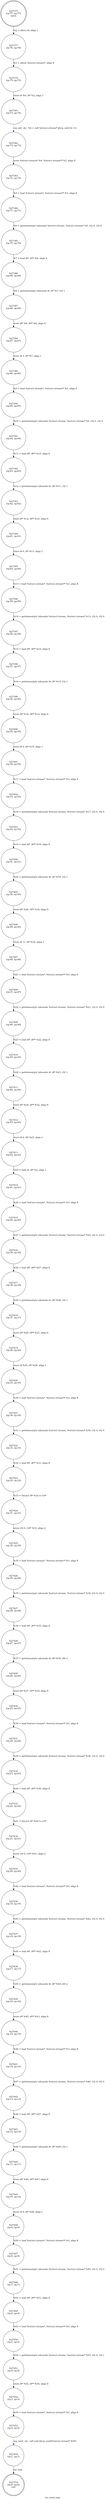 digraph iso_send_msg {
label="iso_send_msg"
27374 [label="N27374\n(rp:0, ep:0)\nexit", shape="doublecircle"]
27375 [label="N27375\n(rp:77, ep:77)\nentry", shape="doublecircle"]
27375 -> 27377 [label="%2 = alloca i8, align 1"]
27377 [label="N27377\n(rp:76, ep:76)", shape="circle"]
27377 -> 27378 [label="%3 = alloca %struct.stream*, align 8"]
27378 [label="N27378\n(rp:75, ep:75)", shape="circle"]
27378 -> 27381 [label="store i8 %0, i8* %2, align 1"]
27381 [label="N27381\n(rp:74, ep:74)", shape="circle"]
27381 -> 27382 [label="tcp_init --@-- %4 = call %struct.stream* @tcp_init(i32 11)", style="dashed", color="blue"]
27382 [label="N27382\n(rp:73, ep:73)", shape="circle"]
27382 -> 27383 [label="store %struct.stream* %4, %struct.stream** %3, align 8"]
27383 [label="N27383\n(rp:72, ep:72)", shape="circle"]
27383 -> 27384 [label="%5 = load %struct.stream*, %struct.stream** %3, align 8"]
27384 [label="N27384\n(rp:71, ep:71)", shape="circle"]
27384 -> 27385 [label="%6 = getelementptr inbounds %struct.stream, %struct.stream* %5, i32 0, i32 0"]
27385 [label="N27385\n(rp:70, ep:70)", shape="circle"]
27385 -> 27386 [label="%7 = load i8*, i8** %6, align 8"]
27386 [label="N27386\n(rp:69, ep:69)", shape="circle"]
27386 -> 27387 [label="%8 = getelementptr inbounds i8, i8* %7, i32 1"]
27387 [label="N27387\n(rp:68, ep:68)", shape="circle"]
27387 -> 27388 [label="store i8* %8, i8** %6, align 8"]
27388 [label="N27388\n(rp:67, ep:67)", shape="circle"]
27388 -> 27389 [label="store i8 3, i8* %7, align 1"]
27389 [label="N27389\n(rp:66, ep:66)", shape="circle"]
27389 -> 27390 [label="%9 = load %struct.stream*, %struct.stream** %3, align 8"]
27390 [label="N27390\n(rp:65, ep:65)", shape="circle"]
27390 -> 27391 [label="%10 = getelementptr inbounds %struct.stream, %struct.stream* %9, i32 0, i32 0"]
27391 [label="N27391\n(rp:64, ep:64)", shape="circle"]
27391 -> 27392 [label="%11 = load i8*, i8** %10, align 8"]
27392 [label="N27392\n(rp:63, ep:63)", shape="circle"]
27392 -> 27393 [label="%12 = getelementptr inbounds i8, i8* %11, i32 1"]
27393 [label="N27393\n(rp:62, ep:62)", shape="circle"]
27393 -> 27394 [label="store i8* %12, i8** %10, align 8"]
27394 [label="N27394\n(rp:61, ep:61)", shape="circle"]
27394 -> 27395 [label="store i8 0, i8* %11, align 1"]
27395 [label="N27395\n(rp:60, ep:60)", shape="circle"]
27395 -> 27396 [label="%13 = load %struct.stream*, %struct.stream** %3, align 8"]
27396 [label="N27396\n(rp:59, ep:59)", shape="circle"]
27396 -> 27397 [label="%14 = getelementptr inbounds %struct.stream, %struct.stream* %13, i32 0, i32 0"]
27397 [label="N27397\n(rp:58, ep:58)", shape="circle"]
27397 -> 27398 [label="%15 = load i8*, i8** %14, align 8"]
27398 [label="N27398\n(rp:57, ep:57)", shape="circle"]
27398 -> 27399 [label="%16 = getelementptr inbounds i8, i8* %15, i32 1"]
27399 [label="N27399\n(rp:56, ep:56)", shape="circle"]
27399 -> 27400 [label="store i8* %16, i8** %14, align 8"]
27400 [label="N27400\n(rp:55, ep:55)", shape="circle"]
27400 -> 27401 [label="store i8 0, i8* %15, align 1"]
27401 [label="N27401\n(rp:54, ep:54)", shape="circle"]
27401 -> 27402 [label="%17 = load %struct.stream*, %struct.stream** %3, align 8"]
27402 [label="N27402\n(rp:53, ep:53)", shape="circle"]
27402 -> 27403 [label="%18 = getelementptr inbounds %struct.stream, %struct.stream* %17, i32 0, i32 0"]
27403 [label="N27403\n(rp:52, ep:52)", shape="circle"]
27403 -> 27404 [label="%19 = load i8*, i8** %18, align 8"]
27404 [label="N27404\n(rp:51, ep:51)", shape="circle"]
27404 -> 27405 [label="%20 = getelementptr inbounds i8, i8* %19, i32 1"]
27405 [label="N27405\n(rp:50, ep:50)", shape="circle"]
27405 -> 27406 [label="store i8* %20, i8** %18, align 8"]
27406 [label="N27406\n(rp:49, ep:49)", shape="circle"]
27406 -> 27407 [label="store i8 11, i8* %19, align 1"]
27407 [label="N27407\n(rp:48, ep:48)", shape="circle"]
27407 -> 27408 [label="%21 = load %struct.stream*, %struct.stream** %3, align 8"]
27408 [label="N27408\n(rp:47, ep:47)", shape="circle"]
27408 -> 27409 [label="%22 = getelementptr inbounds %struct.stream, %struct.stream* %21, i32 0, i32 0"]
27409 [label="N27409\n(rp:46, ep:46)", shape="circle"]
27409 -> 27410 [label="%23 = load i8*, i8** %22, align 8"]
27410 [label="N27410\n(rp:45, ep:45)", shape="circle"]
27410 -> 27411 [label="%24 = getelementptr inbounds i8, i8* %23, i32 1"]
27411 [label="N27411\n(rp:44, ep:44)", shape="circle"]
27411 -> 27412 [label="store i8* %24, i8** %22, align 8"]
27412 [label="N27412\n(rp:43, ep:43)", shape="circle"]
27412 -> 27413 [label="store i8 6, i8* %23, align 1"]
27413 [label="N27413\n(rp:42, ep:42)", shape="circle"]
27413 -> 27414 [label="%25 = load i8, i8* %2, align 1"]
27414 [label="N27414\n(rp:41, ep:41)", shape="circle"]
27414 -> 27415 [label="%26 = load %struct.stream*, %struct.stream** %3, align 8"]
27415 [label="N27415\n(rp:40, ep:40)", shape="circle"]
27415 -> 27416 [label="%27 = getelementptr inbounds %struct.stream, %struct.stream* %26, i32 0, i32 0"]
27416 [label="N27416\n(rp:39, ep:39)", shape="circle"]
27416 -> 27417 [label="%28 = load i8*, i8** %27, align 8"]
27417 [label="N27417\n(rp:38, ep:38)", shape="circle"]
27417 -> 27418 [label="%29 = getelementptr inbounds i8, i8* %28, i32 1"]
27418 [label="N27418\n(rp:37, ep:37)", shape="circle"]
27418 -> 27419 [label="store i8* %29, i8** %27, align 8"]
27419 [label="N27419\n(rp:36, ep:36)", shape="circle"]
27419 -> 27420 [label="store i8 %25, i8* %28, align 1"]
27420 [label="N27420\n(rp:35, ep:35)", shape="circle"]
27420 -> 27421 [label="%30 = load %struct.stream*, %struct.stream** %3, align 8"]
27421 [label="N27421\n(rp:34, ep:34)", shape="circle"]
27421 -> 27422 [label="%31 = getelementptr inbounds %struct.stream, %struct.stream* %30, i32 0, i32 0"]
27422 [label="N27422\n(rp:33, ep:33)", shape="circle"]
27422 -> 27423 [label="%32 = load i8*, i8** %31, align 8"]
27423 [label="N27423\n(rp:32, ep:32)", shape="circle"]
27423 -> 27424 [label="%33 = bitcast i8* %32 to i16*"]
27424 [label="N27424\n(rp:31, ep:31)", shape="circle"]
27424 -> 27425 [label="store i16 0, i16* %33, align 2"]
27425 [label="N27425\n(rp:30, ep:30)", shape="circle"]
27425 -> 27426 [label="%34 = load %struct.stream*, %struct.stream** %3, align 8"]
27426 [label="N27426\n(rp:29, ep:29)", shape="circle"]
27426 -> 27427 [label="%35 = getelementptr inbounds %struct.stream, %struct.stream* %34, i32 0, i32 0"]
27427 [label="N27427\n(rp:28, ep:28)", shape="circle"]
27427 -> 27428 [label="%36 = load i8*, i8** %35, align 8"]
27428 [label="N27428\n(rp:27, ep:27)", shape="circle"]
27428 -> 27429 [label="%37 = getelementptr inbounds i8, i8* %36, i64 2"]
27429 [label="N27429\n(rp:26, ep:26)", shape="circle"]
27429 -> 27430 [label="store i8* %37, i8** %35, align 8"]
27430 [label="N27430\n(rp:25, ep:25)", shape="circle"]
27430 -> 27431 [label="%38 = load %struct.stream*, %struct.stream** %3, align 8"]
27431 [label="N27431\n(rp:24, ep:24)", shape="circle"]
27431 -> 27432 [label="%39 = getelementptr inbounds %struct.stream, %struct.stream* %38, i32 0, i32 0"]
27432 [label="N27432\n(rp:23, ep:23)", shape="circle"]
27432 -> 27433 [label="%40 = load i8*, i8** %39, align 8"]
27433 [label="N27433\n(rp:22, ep:22)", shape="circle"]
27433 -> 27434 [label="%41 = bitcast i8* %40 to i16*"]
27434 [label="N27434\n(rp:21, ep:21)", shape="circle"]
27434 -> 27435 [label="store i16 0, i16* %41, align 2"]
27435 [label="N27435\n(rp:20, ep:20)", shape="circle"]
27435 -> 27436 [label="%42 = load %struct.stream*, %struct.stream** %3, align 8"]
27436 [label="N27436\n(rp:19, ep:19)", shape="circle"]
27436 -> 27437 [label="%43 = getelementptr inbounds %struct.stream, %struct.stream* %42, i32 0, i32 0"]
27437 [label="N27437\n(rp:18, ep:18)", shape="circle"]
27437 -> 27438 [label="%44 = load i8*, i8** %43, align 8"]
27438 [label="N27438\n(rp:17, ep:17)", shape="circle"]
27438 -> 27439 [label="%45 = getelementptr inbounds i8, i8* %44, i64 2"]
27439 [label="N27439\n(rp:16, ep:16)", shape="circle"]
27439 -> 27440 [label="store i8* %45, i8** %43, align 8"]
27440 [label="N27440\n(rp:15, ep:15)", shape="circle"]
27440 -> 27441 [label="%46 = load %struct.stream*, %struct.stream** %3, align 8"]
27441 [label="N27441\n(rp:14, ep:14)", shape="circle"]
27441 -> 27442 [label="%47 = getelementptr inbounds %struct.stream, %struct.stream* %46, i32 0, i32 0"]
27442 [label="N27442\n(rp:13, ep:13)", shape="circle"]
27442 -> 27443 [label="%48 = load i8*, i8** %47, align 8"]
27443 [label="N27443\n(rp:12, ep:12)", shape="circle"]
27443 -> 27444 [label="%49 = getelementptr inbounds i8, i8* %48, i32 1"]
27444 [label="N27444\n(rp:11, ep:11)", shape="circle"]
27444 -> 27445 [label="store i8* %49, i8** %47, align 8"]
27445 [label="N27445\n(rp:10, ep:10)", shape="circle"]
27445 -> 27446 [label="store i8 0, i8* %48, align 1"]
27446 [label="N27446\n(rp:9, ep:9)", shape="circle"]
27446 -> 27447 [label="%50 = load %struct.stream*, %struct.stream** %3, align 8"]
27447 [label="N27447\n(rp:8, ep:8)", shape="circle"]
27447 -> 27448 [label="%51 = getelementptr inbounds %struct.stream, %struct.stream* %50, i32 0, i32 0"]
27448 [label="N27448\n(rp:7, ep:7)", shape="circle"]
27448 -> 27449 [label="%52 = load i8*, i8** %51, align 8"]
27449 [label="N27449\n(rp:6, ep:6)", shape="circle"]
27449 -> 27450 [label="%53 = load %struct.stream*, %struct.stream** %3, align 8"]
27450 [label="N27450\n(rp:5, ep:5)", shape="circle"]
27450 -> 27451 [label="%54 = getelementptr inbounds %struct.stream, %struct.stream* %53, i32 0, i32 1"]
27451 [label="N27451\n(rp:4, ep:4)", shape="circle"]
27451 -> 27452 [label="store i8* %52, i8** %54, align 8"]
27452 [label="N27452\n(rp:3, ep:3)", shape="circle"]
27452 -> 27453 [label="%55 = load %struct.stream*, %struct.stream** %3, align 8"]
27453 [label="N27453\n(rp:2, ep:2)", shape="circle"]
27453 -> 27454 [label="tcp_send --@-- call void @tcp_send(%struct.stream* %55)", style="dashed", color="blue"]
27454 [label="N27454\n(rp:1, ep:1)", shape="circle"]
27454 -> 27374 [label="ret void"]
}
